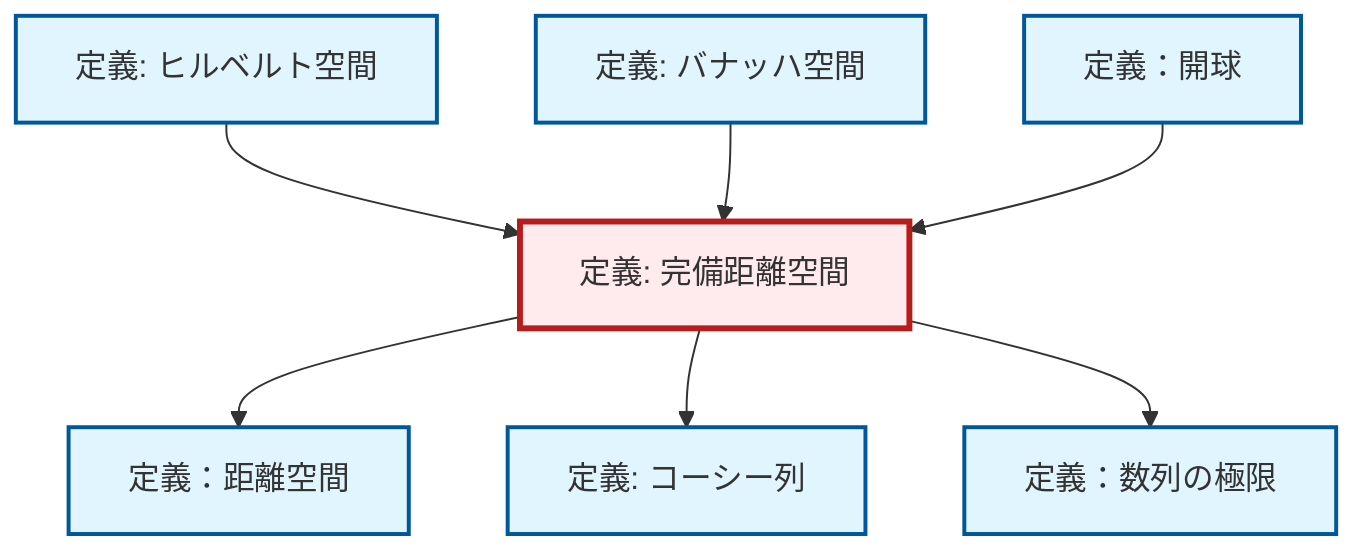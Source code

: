 graph TD
    classDef definition fill:#e1f5fe,stroke:#01579b,stroke-width:2px
    classDef theorem fill:#f3e5f5,stroke:#4a148c,stroke-width:2px
    classDef axiom fill:#fff3e0,stroke:#e65100,stroke-width:2px
    classDef example fill:#e8f5e9,stroke:#1b5e20,stroke-width:2px
    classDef current fill:#ffebee,stroke:#b71c1c,stroke-width:3px
    def-limit["定義：数列の極限"]:::definition
    def-metric-space["定義：距離空間"]:::definition
    def-complete-metric-space["定義: 完備距離空間"]:::definition
    def-hilbert-space["定義: ヒルベルト空間"]:::definition
    def-open-ball["定義：開球"]:::definition
    def-banach-space["定義: バナッハ空間"]:::definition
    def-cauchy-sequence["定義: コーシー列"]:::definition
    def-complete-metric-space --> def-metric-space
    def-hilbert-space --> def-complete-metric-space
    def-complete-metric-space --> def-cauchy-sequence
    def-banach-space --> def-complete-metric-space
    def-open-ball --> def-complete-metric-space
    def-complete-metric-space --> def-limit
    class def-complete-metric-space current